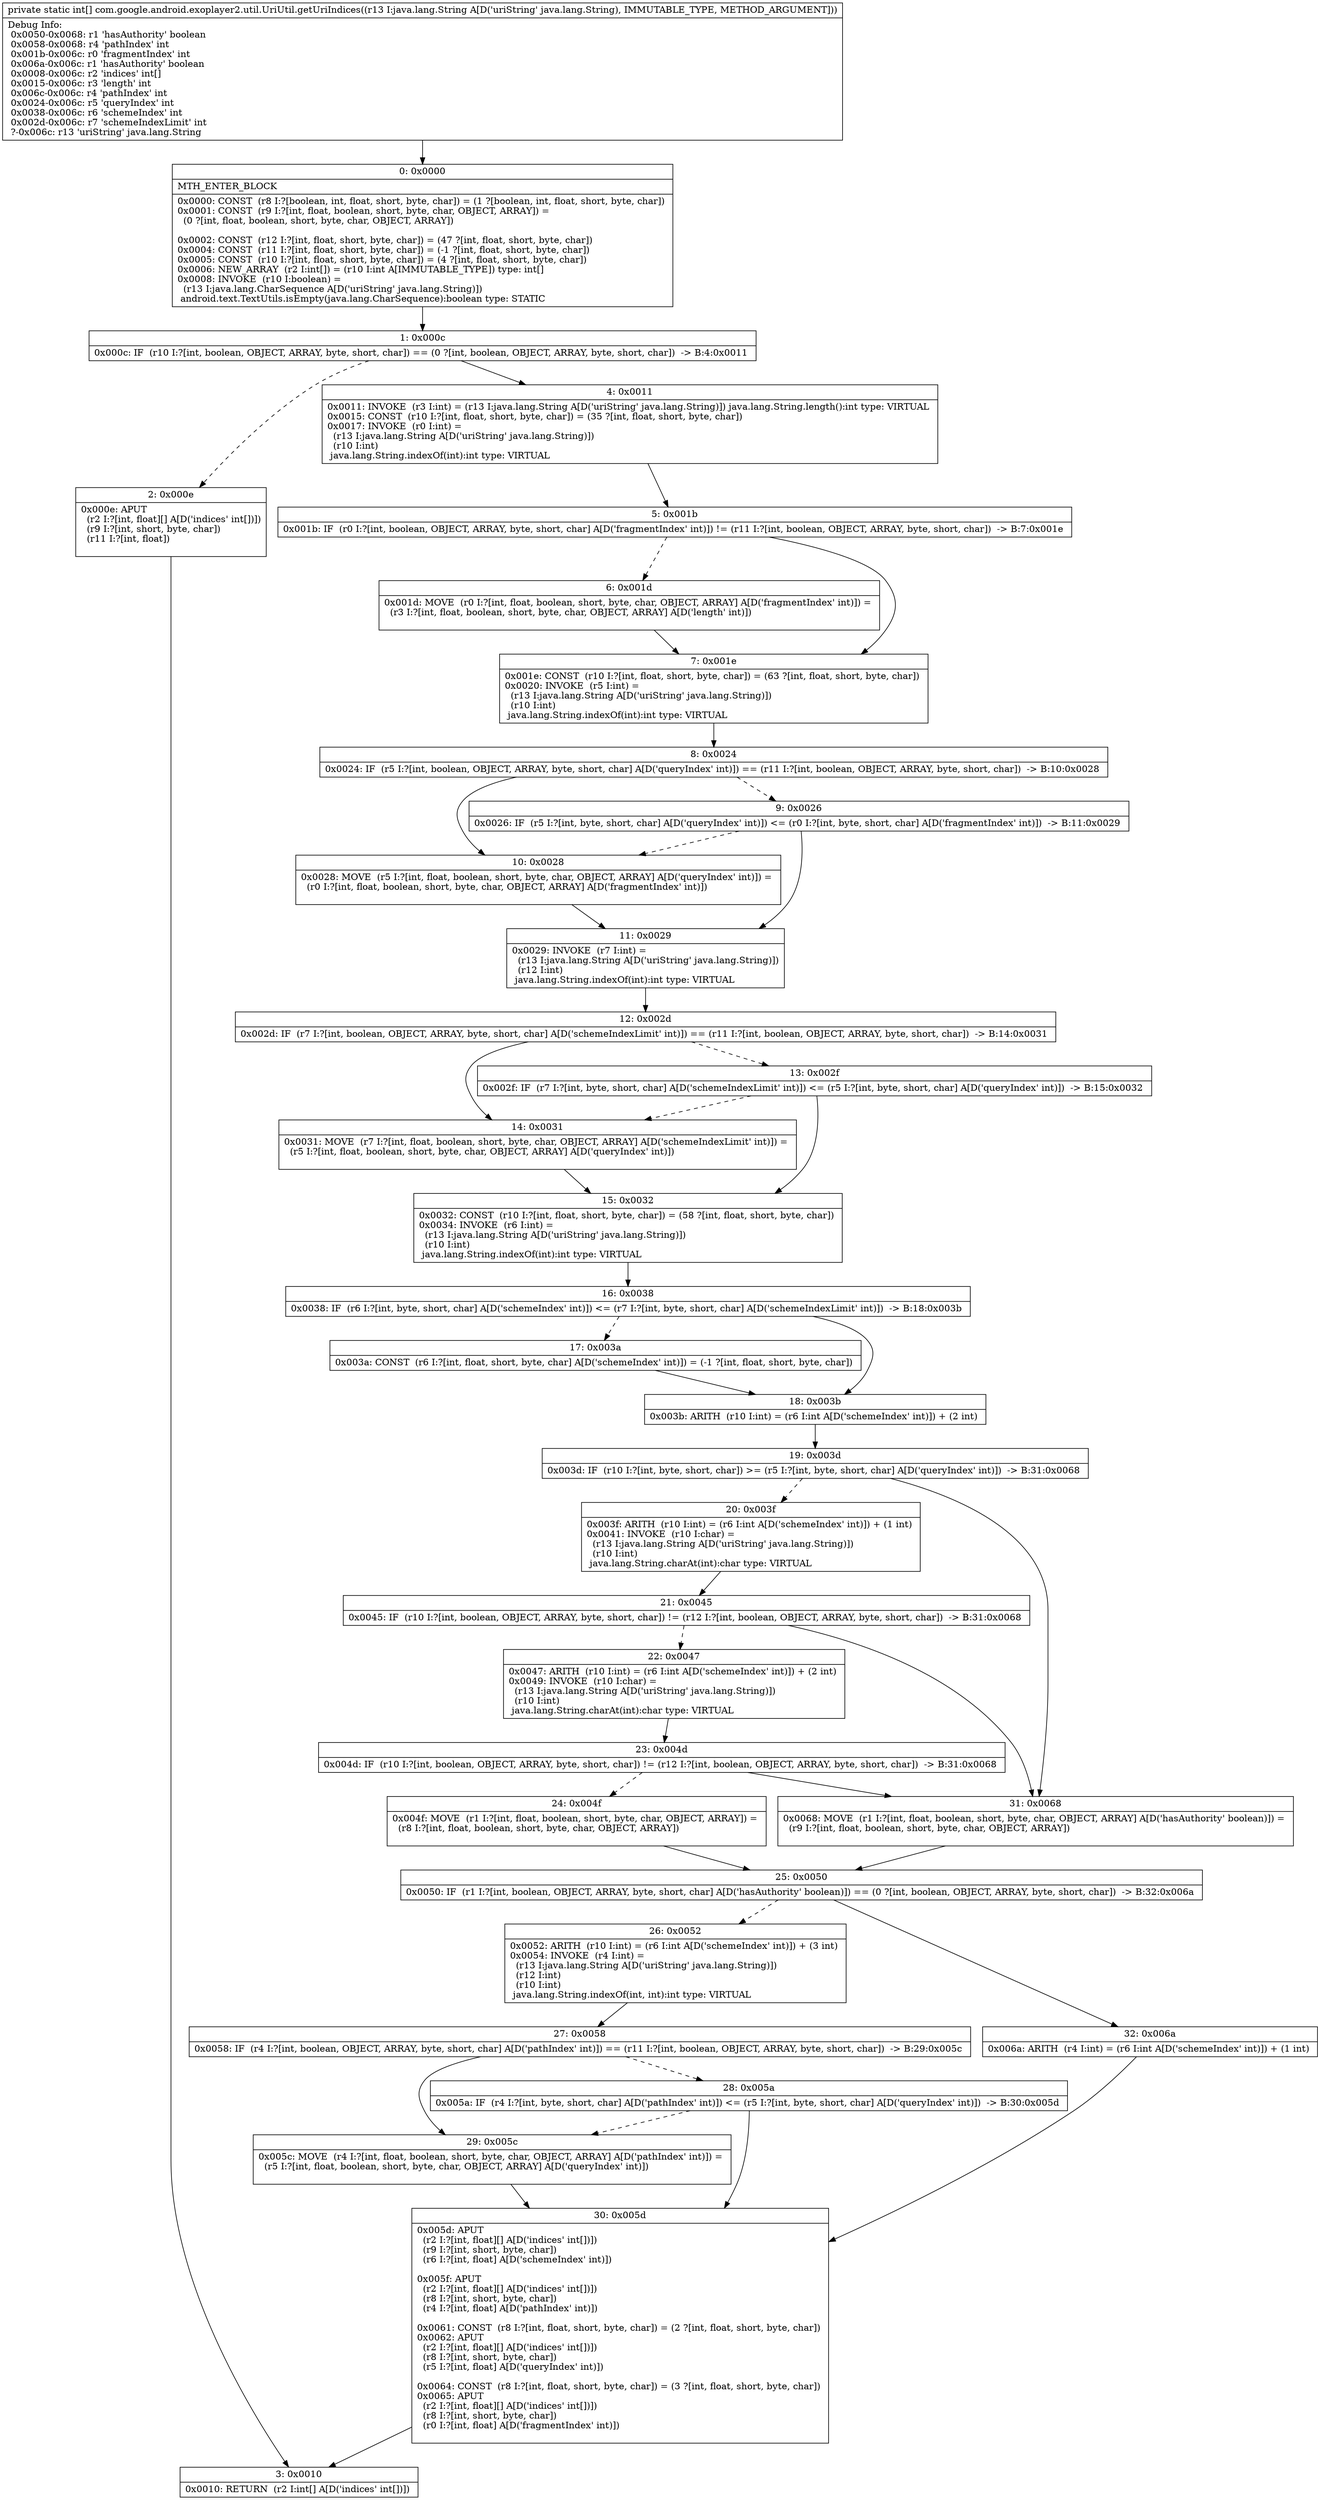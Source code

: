 digraph "CFG forcom.google.android.exoplayer2.util.UriUtil.getUriIndices(Ljava\/lang\/String;)[I" {
Node_0 [shape=record,label="{0\:\ 0x0000|MTH_ENTER_BLOCK\l|0x0000: CONST  (r8 I:?[boolean, int, float, short, byte, char]) = (1 ?[boolean, int, float, short, byte, char]) \l0x0001: CONST  (r9 I:?[int, float, boolean, short, byte, char, OBJECT, ARRAY]) = \l  (0 ?[int, float, boolean, short, byte, char, OBJECT, ARRAY])\l \l0x0002: CONST  (r12 I:?[int, float, short, byte, char]) = (47 ?[int, float, short, byte, char]) \l0x0004: CONST  (r11 I:?[int, float, short, byte, char]) = (\-1 ?[int, float, short, byte, char]) \l0x0005: CONST  (r10 I:?[int, float, short, byte, char]) = (4 ?[int, float, short, byte, char]) \l0x0006: NEW_ARRAY  (r2 I:int[]) = (r10 I:int A[IMMUTABLE_TYPE]) type: int[] \l0x0008: INVOKE  (r10 I:boolean) = \l  (r13 I:java.lang.CharSequence A[D('uriString' java.lang.String)])\l android.text.TextUtils.isEmpty(java.lang.CharSequence):boolean type: STATIC \l}"];
Node_1 [shape=record,label="{1\:\ 0x000c|0x000c: IF  (r10 I:?[int, boolean, OBJECT, ARRAY, byte, short, char]) == (0 ?[int, boolean, OBJECT, ARRAY, byte, short, char])  \-\> B:4:0x0011 \l}"];
Node_2 [shape=record,label="{2\:\ 0x000e|0x000e: APUT  \l  (r2 I:?[int, float][] A[D('indices' int[])])\l  (r9 I:?[int, short, byte, char])\l  (r11 I:?[int, float])\l \l}"];
Node_3 [shape=record,label="{3\:\ 0x0010|0x0010: RETURN  (r2 I:int[] A[D('indices' int[])]) \l}"];
Node_4 [shape=record,label="{4\:\ 0x0011|0x0011: INVOKE  (r3 I:int) = (r13 I:java.lang.String A[D('uriString' java.lang.String)]) java.lang.String.length():int type: VIRTUAL \l0x0015: CONST  (r10 I:?[int, float, short, byte, char]) = (35 ?[int, float, short, byte, char]) \l0x0017: INVOKE  (r0 I:int) = \l  (r13 I:java.lang.String A[D('uriString' java.lang.String)])\l  (r10 I:int)\l java.lang.String.indexOf(int):int type: VIRTUAL \l}"];
Node_5 [shape=record,label="{5\:\ 0x001b|0x001b: IF  (r0 I:?[int, boolean, OBJECT, ARRAY, byte, short, char] A[D('fragmentIndex' int)]) != (r11 I:?[int, boolean, OBJECT, ARRAY, byte, short, char])  \-\> B:7:0x001e \l}"];
Node_6 [shape=record,label="{6\:\ 0x001d|0x001d: MOVE  (r0 I:?[int, float, boolean, short, byte, char, OBJECT, ARRAY] A[D('fragmentIndex' int)]) = \l  (r3 I:?[int, float, boolean, short, byte, char, OBJECT, ARRAY] A[D('length' int)])\l \l}"];
Node_7 [shape=record,label="{7\:\ 0x001e|0x001e: CONST  (r10 I:?[int, float, short, byte, char]) = (63 ?[int, float, short, byte, char]) \l0x0020: INVOKE  (r5 I:int) = \l  (r13 I:java.lang.String A[D('uriString' java.lang.String)])\l  (r10 I:int)\l java.lang.String.indexOf(int):int type: VIRTUAL \l}"];
Node_8 [shape=record,label="{8\:\ 0x0024|0x0024: IF  (r5 I:?[int, boolean, OBJECT, ARRAY, byte, short, char] A[D('queryIndex' int)]) == (r11 I:?[int, boolean, OBJECT, ARRAY, byte, short, char])  \-\> B:10:0x0028 \l}"];
Node_9 [shape=record,label="{9\:\ 0x0026|0x0026: IF  (r5 I:?[int, byte, short, char] A[D('queryIndex' int)]) \<= (r0 I:?[int, byte, short, char] A[D('fragmentIndex' int)])  \-\> B:11:0x0029 \l}"];
Node_10 [shape=record,label="{10\:\ 0x0028|0x0028: MOVE  (r5 I:?[int, float, boolean, short, byte, char, OBJECT, ARRAY] A[D('queryIndex' int)]) = \l  (r0 I:?[int, float, boolean, short, byte, char, OBJECT, ARRAY] A[D('fragmentIndex' int)])\l \l}"];
Node_11 [shape=record,label="{11\:\ 0x0029|0x0029: INVOKE  (r7 I:int) = \l  (r13 I:java.lang.String A[D('uriString' java.lang.String)])\l  (r12 I:int)\l java.lang.String.indexOf(int):int type: VIRTUAL \l}"];
Node_12 [shape=record,label="{12\:\ 0x002d|0x002d: IF  (r7 I:?[int, boolean, OBJECT, ARRAY, byte, short, char] A[D('schemeIndexLimit' int)]) == (r11 I:?[int, boolean, OBJECT, ARRAY, byte, short, char])  \-\> B:14:0x0031 \l}"];
Node_13 [shape=record,label="{13\:\ 0x002f|0x002f: IF  (r7 I:?[int, byte, short, char] A[D('schemeIndexLimit' int)]) \<= (r5 I:?[int, byte, short, char] A[D('queryIndex' int)])  \-\> B:15:0x0032 \l}"];
Node_14 [shape=record,label="{14\:\ 0x0031|0x0031: MOVE  (r7 I:?[int, float, boolean, short, byte, char, OBJECT, ARRAY] A[D('schemeIndexLimit' int)]) = \l  (r5 I:?[int, float, boolean, short, byte, char, OBJECT, ARRAY] A[D('queryIndex' int)])\l \l}"];
Node_15 [shape=record,label="{15\:\ 0x0032|0x0032: CONST  (r10 I:?[int, float, short, byte, char]) = (58 ?[int, float, short, byte, char]) \l0x0034: INVOKE  (r6 I:int) = \l  (r13 I:java.lang.String A[D('uriString' java.lang.String)])\l  (r10 I:int)\l java.lang.String.indexOf(int):int type: VIRTUAL \l}"];
Node_16 [shape=record,label="{16\:\ 0x0038|0x0038: IF  (r6 I:?[int, byte, short, char] A[D('schemeIndex' int)]) \<= (r7 I:?[int, byte, short, char] A[D('schemeIndexLimit' int)])  \-\> B:18:0x003b \l}"];
Node_17 [shape=record,label="{17\:\ 0x003a|0x003a: CONST  (r6 I:?[int, float, short, byte, char] A[D('schemeIndex' int)]) = (\-1 ?[int, float, short, byte, char]) \l}"];
Node_18 [shape=record,label="{18\:\ 0x003b|0x003b: ARITH  (r10 I:int) = (r6 I:int A[D('schemeIndex' int)]) + (2 int) \l}"];
Node_19 [shape=record,label="{19\:\ 0x003d|0x003d: IF  (r10 I:?[int, byte, short, char]) \>= (r5 I:?[int, byte, short, char] A[D('queryIndex' int)])  \-\> B:31:0x0068 \l}"];
Node_20 [shape=record,label="{20\:\ 0x003f|0x003f: ARITH  (r10 I:int) = (r6 I:int A[D('schemeIndex' int)]) + (1 int) \l0x0041: INVOKE  (r10 I:char) = \l  (r13 I:java.lang.String A[D('uriString' java.lang.String)])\l  (r10 I:int)\l java.lang.String.charAt(int):char type: VIRTUAL \l}"];
Node_21 [shape=record,label="{21\:\ 0x0045|0x0045: IF  (r10 I:?[int, boolean, OBJECT, ARRAY, byte, short, char]) != (r12 I:?[int, boolean, OBJECT, ARRAY, byte, short, char])  \-\> B:31:0x0068 \l}"];
Node_22 [shape=record,label="{22\:\ 0x0047|0x0047: ARITH  (r10 I:int) = (r6 I:int A[D('schemeIndex' int)]) + (2 int) \l0x0049: INVOKE  (r10 I:char) = \l  (r13 I:java.lang.String A[D('uriString' java.lang.String)])\l  (r10 I:int)\l java.lang.String.charAt(int):char type: VIRTUAL \l}"];
Node_23 [shape=record,label="{23\:\ 0x004d|0x004d: IF  (r10 I:?[int, boolean, OBJECT, ARRAY, byte, short, char]) != (r12 I:?[int, boolean, OBJECT, ARRAY, byte, short, char])  \-\> B:31:0x0068 \l}"];
Node_24 [shape=record,label="{24\:\ 0x004f|0x004f: MOVE  (r1 I:?[int, float, boolean, short, byte, char, OBJECT, ARRAY]) = \l  (r8 I:?[int, float, boolean, short, byte, char, OBJECT, ARRAY])\l \l}"];
Node_25 [shape=record,label="{25\:\ 0x0050|0x0050: IF  (r1 I:?[int, boolean, OBJECT, ARRAY, byte, short, char] A[D('hasAuthority' boolean)]) == (0 ?[int, boolean, OBJECT, ARRAY, byte, short, char])  \-\> B:32:0x006a \l}"];
Node_26 [shape=record,label="{26\:\ 0x0052|0x0052: ARITH  (r10 I:int) = (r6 I:int A[D('schemeIndex' int)]) + (3 int) \l0x0054: INVOKE  (r4 I:int) = \l  (r13 I:java.lang.String A[D('uriString' java.lang.String)])\l  (r12 I:int)\l  (r10 I:int)\l java.lang.String.indexOf(int, int):int type: VIRTUAL \l}"];
Node_27 [shape=record,label="{27\:\ 0x0058|0x0058: IF  (r4 I:?[int, boolean, OBJECT, ARRAY, byte, short, char] A[D('pathIndex' int)]) == (r11 I:?[int, boolean, OBJECT, ARRAY, byte, short, char])  \-\> B:29:0x005c \l}"];
Node_28 [shape=record,label="{28\:\ 0x005a|0x005a: IF  (r4 I:?[int, byte, short, char] A[D('pathIndex' int)]) \<= (r5 I:?[int, byte, short, char] A[D('queryIndex' int)])  \-\> B:30:0x005d \l}"];
Node_29 [shape=record,label="{29\:\ 0x005c|0x005c: MOVE  (r4 I:?[int, float, boolean, short, byte, char, OBJECT, ARRAY] A[D('pathIndex' int)]) = \l  (r5 I:?[int, float, boolean, short, byte, char, OBJECT, ARRAY] A[D('queryIndex' int)])\l \l}"];
Node_30 [shape=record,label="{30\:\ 0x005d|0x005d: APUT  \l  (r2 I:?[int, float][] A[D('indices' int[])])\l  (r9 I:?[int, short, byte, char])\l  (r6 I:?[int, float] A[D('schemeIndex' int)])\l \l0x005f: APUT  \l  (r2 I:?[int, float][] A[D('indices' int[])])\l  (r8 I:?[int, short, byte, char])\l  (r4 I:?[int, float] A[D('pathIndex' int)])\l \l0x0061: CONST  (r8 I:?[int, float, short, byte, char]) = (2 ?[int, float, short, byte, char]) \l0x0062: APUT  \l  (r2 I:?[int, float][] A[D('indices' int[])])\l  (r8 I:?[int, short, byte, char])\l  (r5 I:?[int, float] A[D('queryIndex' int)])\l \l0x0064: CONST  (r8 I:?[int, float, short, byte, char]) = (3 ?[int, float, short, byte, char]) \l0x0065: APUT  \l  (r2 I:?[int, float][] A[D('indices' int[])])\l  (r8 I:?[int, short, byte, char])\l  (r0 I:?[int, float] A[D('fragmentIndex' int)])\l \l}"];
Node_31 [shape=record,label="{31\:\ 0x0068|0x0068: MOVE  (r1 I:?[int, float, boolean, short, byte, char, OBJECT, ARRAY] A[D('hasAuthority' boolean)]) = \l  (r9 I:?[int, float, boolean, short, byte, char, OBJECT, ARRAY])\l \l}"];
Node_32 [shape=record,label="{32\:\ 0x006a|0x006a: ARITH  (r4 I:int) = (r6 I:int A[D('schemeIndex' int)]) + (1 int) \l}"];
MethodNode[shape=record,label="{private static int[] com.google.android.exoplayer2.util.UriUtil.getUriIndices((r13 I:java.lang.String A[D('uriString' java.lang.String), IMMUTABLE_TYPE, METHOD_ARGUMENT]))  | Debug Info:\l  0x0050\-0x0068: r1 'hasAuthority' boolean\l  0x0058\-0x0068: r4 'pathIndex' int\l  0x001b\-0x006c: r0 'fragmentIndex' int\l  0x006a\-0x006c: r1 'hasAuthority' boolean\l  0x0008\-0x006c: r2 'indices' int[]\l  0x0015\-0x006c: r3 'length' int\l  0x006c\-0x006c: r4 'pathIndex' int\l  0x0024\-0x006c: r5 'queryIndex' int\l  0x0038\-0x006c: r6 'schemeIndex' int\l  0x002d\-0x006c: r7 'schemeIndexLimit' int\l  ?\-0x006c: r13 'uriString' java.lang.String\l}"];
MethodNode -> Node_0;
Node_0 -> Node_1;
Node_1 -> Node_2[style=dashed];
Node_1 -> Node_4;
Node_2 -> Node_3;
Node_4 -> Node_5;
Node_5 -> Node_6[style=dashed];
Node_5 -> Node_7;
Node_6 -> Node_7;
Node_7 -> Node_8;
Node_8 -> Node_9[style=dashed];
Node_8 -> Node_10;
Node_9 -> Node_10[style=dashed];
Node_9 -> Node_11;
Node_10 -> Node_11;
Node_11 -> Node_12;
Node_12 -> Node_13[style=dashed];
Node_12 -> Node_14;
Node_13 -> Node_14[style=dashed];
Node_13 -> Node_15;
Node_14 -> Node_15;
Node_15 -> Node_16;
Node_16 -> Node_17[style=dashed];
Node_16 -> Node_18;
Node_17 -> Node_18;
Node_18 -> Node_19;
Node_19 -> Node_20[style=dashed];
Node_19 -> Node_31;
Node_20 -> Node_21;
Node_21 -> Node_22[style=dashed];
Node_21 -> Node_31;
Node_22 -> Node_23;
Node_23 -> Node_24[style=dashed];
Node_23 -> Node_31;
Node_24 -> Node_25;
Node_25 -> Node_26[style=dashed];
Node_25 -> Node_32;
Node_26 -> Node_27;
Node_27 -> Node_28[style=dashed];
Node_27 -> Node_29;
Node_28 -> Node_29[style=dashed];
Node_28 -> Node_30;
Node_29 -> Node_30;
Node_30 -> Node_3;
Node_31 -> Node_25;
Node_32 -> Node_30;
}

